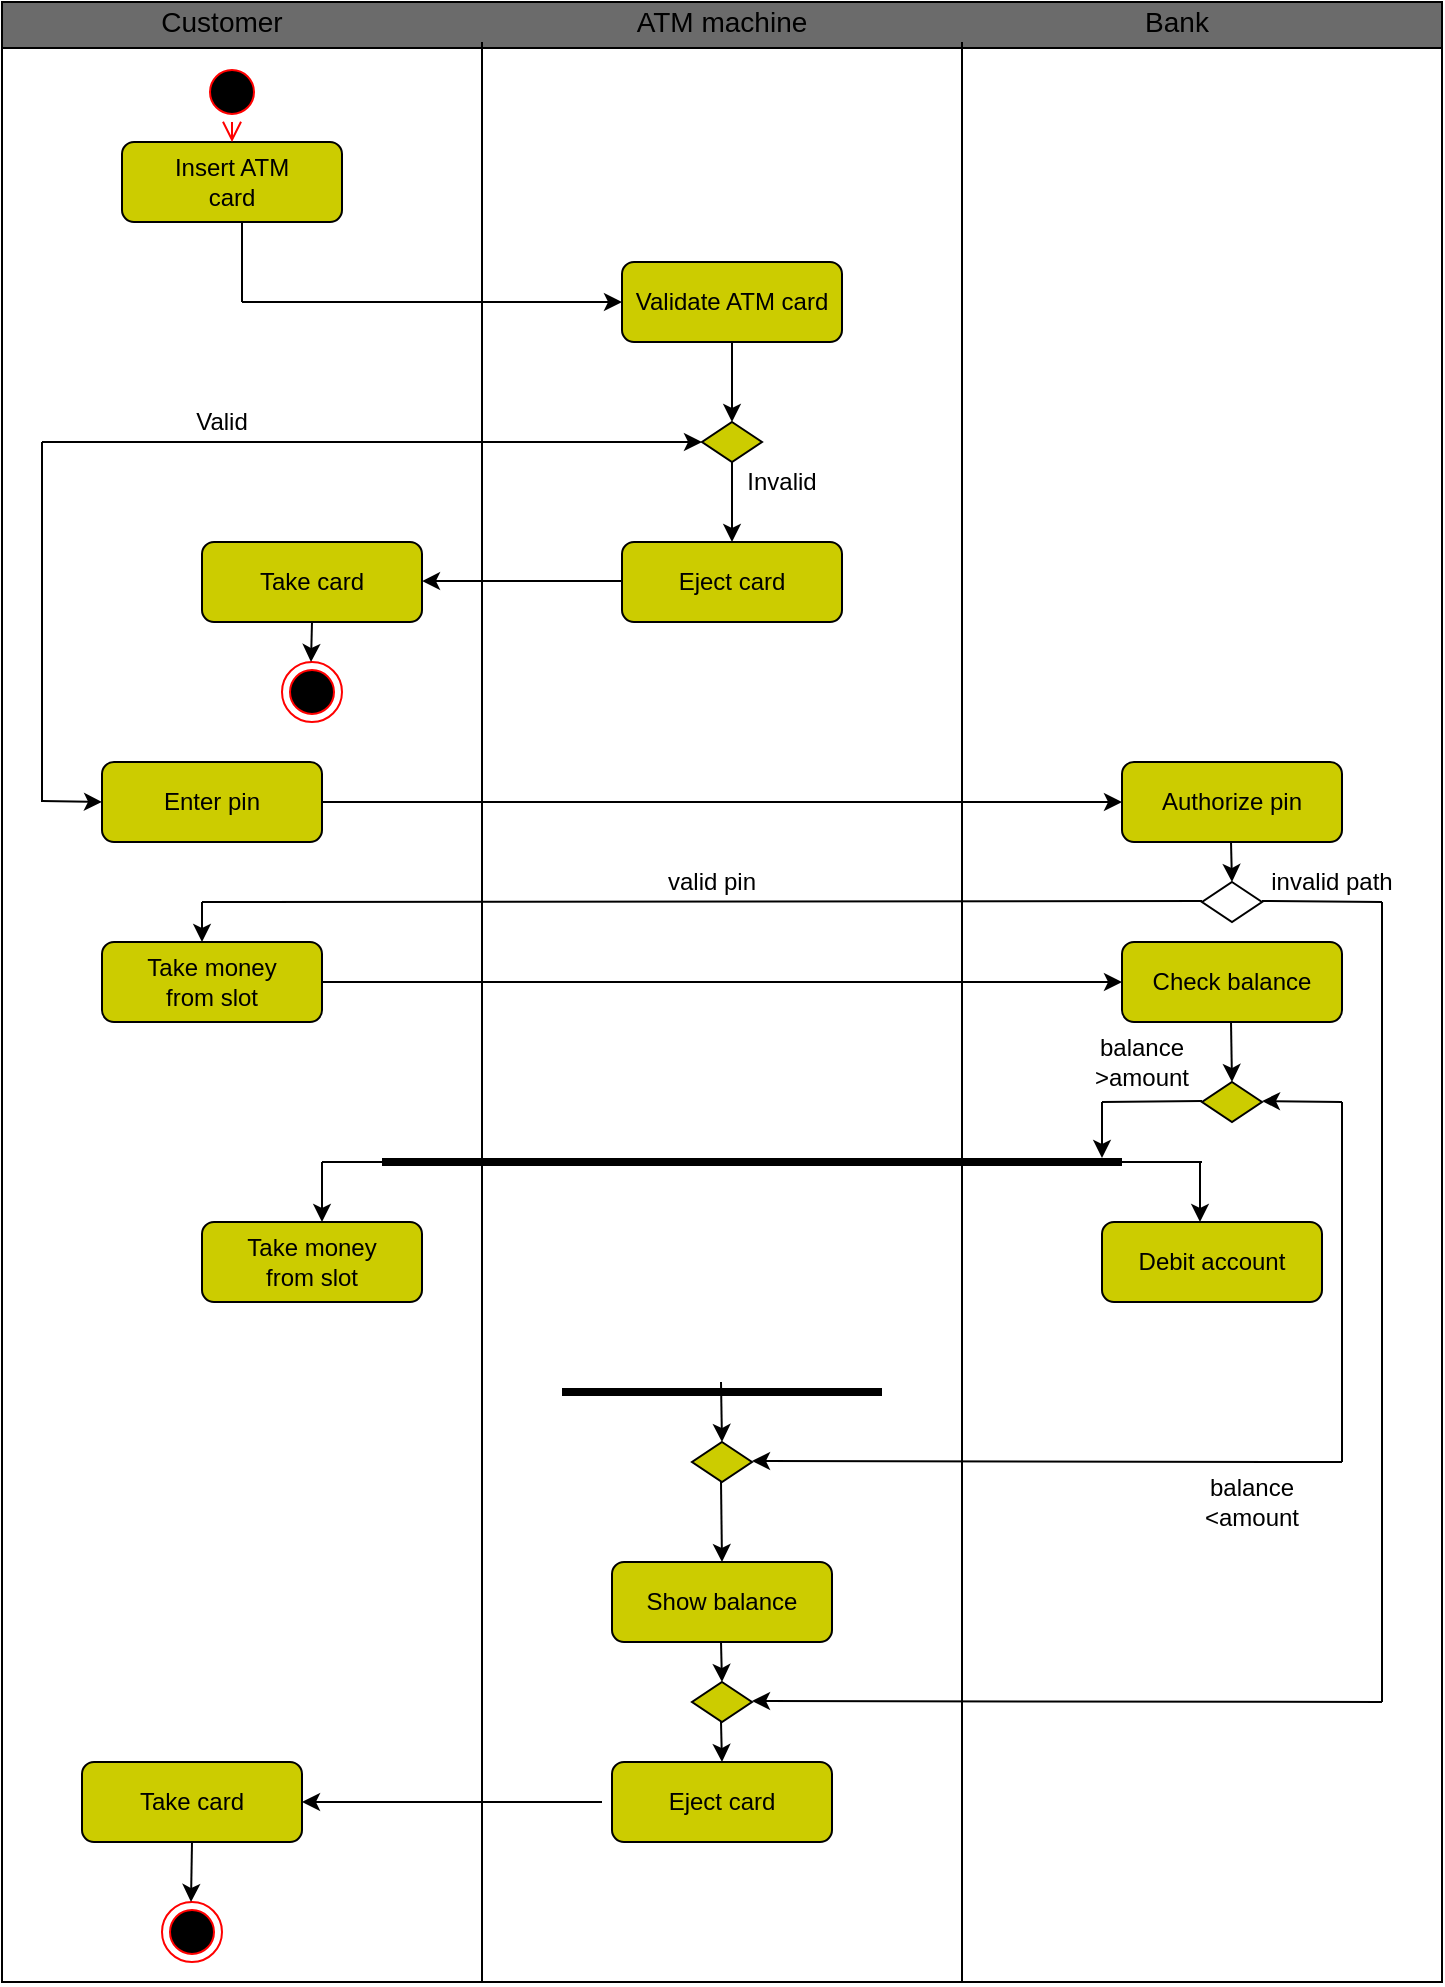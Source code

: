 <mxfile version="15.0.4" type="device"><diagram id="IvaOfOUlAJvwUr5jxCfQ" name="Page-1"><mxGraphModel dx="1186" dy="645" grid="1" gridSize="10" guides="1" tooltips="1" connect="1" arrows="1" fold="1" page="1" pageScale="1" pageWidth="850" pageHeight="1100" math="0" shadow="0"><root><mxCell id="0"/><mxCell id="1" parent="0"/><mxCell id="OoZpqr3tdWDW-GK3X1rQ-3" value="" style="swimlane;fillColor=#6B6B6B;" parent="1" vertex="1"><mxGeometry x="40" y="10" width="720" height="990" as="geometry"/></mxCell><mxCell id="OoZpqr3tdWDW-GK3X1rQ-4" value="" style="endArrow=none;html=1;" parent="OoZpqr3tdWDW-GK3X1rQ-3" edge="1"><mxGeometry width="50" height="50" relative="1" as="geometry"><mxPoint x="240" y="990" as="sourcePoint"/><mxPoint x="240" y="20" as="targetPoint"/></mxGeometry></mxCell><mxCell id="OoZpqr3tdWDW-GK3X1rQ-5" value="" style="endArrow=none;html=1;" parent="OoZpqr3tdWDW-GK3X1rQ-3" edge="1"><mxGeometry width="50" height="50" relative="1" as="geometry"><mxPoint x="480" y="990" as="sourcePoint"/><mxPoint x="480" y="20" as="targetPoint"/></mxGeometry></mxCell><mxCell id="OoZpqr3tdWDW-GK3X1rQ-6" value="Insert ATM&lt;br&gt;card" style="rounded=1;whiteSpace=wrap;html=1;fillColor=#CCCC00;" parent="OoZpqr3tdWDW-GK3X1rQ-3" vertex="1"><mxGeometry x="60" y="70" width="110" height="40" as="geometry"/></mxCell><mxCell id="OoZpqr3tdWDW-GK3X1rQ-7" value="Take card" style="rounded=1;whiteSpace=wrap;html=1;fillColor=#CCCC00;" parent="OoZpqr3tdWDW-GK3X1rQ-3" vertex="1"><mxGeometry x="100" y="270" width="110" height="40" as="geometry"/></mxCell><mxCell id="OoZpqr3tdWDW-GK3X1rQ-8" value="Enter pin" style="rounded=1;whiteSpace=wrap;html=1;fillColor=#CCCC00;" parent="OoZpqr3tdWDW-GK3X1rQ-3" vertex="1"><mxGeometry x="50" y="380" width="110" height="40" as="geometry"/></mxCell><mxCell id="OoZpqr3tdWDW-GK3X1rQ-9" value="Take money&lt;br&gt;from slot" style="rounded=1;whiteSpace=wrap;html=1;fillColor=#CCCC00;" parent="OoZpqr3tdWDW-GK3X1rQ-3" vertex="1"><mxGeometry x="50" y="470" width="110" height="40" as="geometry"/></mxCell><mxCell id="OoZpqr3tdWDW-GK3X1rQ-10" value="Take money&lt;br&gt;from slot" style="rounded=1;whiteSpace=wrap;html=1;fillColor=#CCCC00;" parent="OoZpqr3tdWDW-GK3X1rQ-3" vertex="1"><mxGeometry x="100" y="610" width="110" height="40" as="geometry"/></mxCell><mxCell id="OoZpqr3tdWDW-GK3X1rQ-11" value="Take card" style="rounded=1;whiteSpace=wrap;html=1;fillColor=#CCCC00;" parent="OoZpqr3tdWDW-GK3X1rQ-3" vertex="1"><mxGeometry x="40" y="880" width="110" height="40" as="geometry"/></mxCell><mxCell id="OoZpqr3tdWDW-GK3X1rQ-13" value="Validate ATM card" style="rounded=1;whiteSpace=wrap;html=1;fillColor=#CCCC00;" parent="OoZpqr3tdWDW-GK3X1rQ-3" vertex="1"><mxGeometry x="310" y="130" width="110" height="40" as="geometry"/></mxCell><mxCell id="OoZpqr3tdWDW-GK3X1rQ-14" value="Eject card" style="rounded=1;whiteSpace=wrap;html=1;fillColor=#CCCC00;" parent="OoZpqr3tdWDW-GK3X1rQ-3" vertex="1"><mxGeometry x="310" y="270" width="110" height="40" as="geometry"/></mxCell><mxCell id="OoZpqr3tdWDW-GK3X1rQ-15" value="Eject card" style="rounded=1;whiteSpace=wrap;html=1;fillColor=#CCCC00;" parent="OoZpqr3tdWDW-GK3X1rQ-3" vertex="1"><mxGeometry x="305" y="880" width="110" height="40" as="geometry"/></mxCell><mxCell id="OoZpqr3tdWDW-GK3X1rQ-16" value="Show balance" style="rounded=1;whiteSpace=wrap;html=1;fillColor=#CCCC00;" parent="OoZpqr3tdWDW-GK3X1rQ-3" vertex="1"><mxGeometry x="305" y="780" width="110" height="40" as="geometry"/></mxCell><mxCell id="OoZpqr3tdWDW-GK3X1rQ-17" value="Authorize pin" style="rounded=1;whiteSpace=wrap;html=1;fillColor=#CCCC00;" parent="OoZpqr3tdWDW-GK3X1rQ-3" vertex="1"><mxGeometry x="560" y="380" width="110" height="40" as="geometry"/></mxCell><mxCell id="OoZpqr3tdWDW-GK3X1rQ-18" value="Check balance" style="rounded=1;whiteSpace=wrap;html=1;fillColor=#CCCC00;" parent="OoZpqr3tdWDW-GK3X1rQ-3" vertex="1"><mxGeometry x="560" y="470" width="110" height="40" as="geometry"/></mxCell><mxCell id="OoZpqr3tdWDW-GK3X1rQ-19" value="Debit account" style="rounded=1;whiteSpace=wrap;html=1;fillColor=#CCCC00;" parent="OoZpqr3tdWDW-GK3X1rQ-3" vertex="1"><mxGeometry x="550" y="610" width="110" height="40" as="geometry"/></mxCell><mxCell id="OoZpqr3tdWDW-GK3X1rQ-20" value="" style="rhombus;whiteSpace=wrap;html=1;fillColor=#CCCC00;" parent="OoZpqr3tdWDW-GK3X1rQ-3" vertex="1"><mxGeometry x="350" y="210" width="30" height="20" as="geometry"/></mxCell><mxCell id="OoZpqr3tdWDW-GK3X1rQ-23" value="" style="endArrow=classic;html=1;entryX=1;entryY=0.488;entryDx=0;entryDy=0;entryPerimeter=0;" parent="OoZpqr3tdWDW-GK3X1rQ-3" target="OoZpqr3tdWDW-GK3X1rQ-7" edge="1"><mxGeometry width="50" height="50" relative="1" as="geometry"><mxPoint x="310" y="289.5" as="sourcePoint"/><mxPoint x="240" y="289.5" as="targetPoint"/></mxGeometry></mxCell><mxCell id="OoZpqr3tdWDW-GK3X1rQ-24" value="" style="endArrow=classic;html=1;exitX=1;exitY=0.5;exitDx=0;exitDy=0;entryX=0;entryY=0.5;entryDx=0;entryDy=0;" parent="OoZpqr3tdWDW-GK3X1rQ-3" source="OoZpqr3tdWDW-GK3X1rQ-8" target="OoZpqr3tdWDW-GK3X1rQ-17" edge="1"><mxGeometry width="50" height="50" relative="1" as="geometry"><mxPoint x="300" y="430" as="sourcePoint"/><mxPoint x="350" y="380" as="targetPoint"/></mxGeometry></mxCell><mxCell id="OoZpqr3tdWDW-GK3X1rQ-26" value="" style="endArrow=classic;html=1;exitX=0.5;exitY=1;exitDx=0;exitDy=0;" parent="OoZpqr3tdWDW-GK3X1rQ-3" source="OoZpqr3tdWDW-GK3X1rQ-13" edge="1"><mxGeometry width="50" height="50" relative="1" as="geometry"><mxPoint x="360" y="170" as="sourcePoint"/><mxPoint x="365" y="210" as="targetPoint"/></mxGeometry></mxCell><mxCell id="OoZpqr3tdWDW-GK3X1rQ-28" value="" style="rhombus;whiteSpace=wrap;html=1;" parent="OoZpqr3tdWDW-GK3X1rQ-3" vertex="1"><mxGeometry x="600" y="440" width="30" height="20" as="geometry"/></mxCell><mxCell id="OoZpqr3tdWDW-GK3X1rQ-29" value="" style="endArrow=classic;html=1;" parent="OoZpqr3tdWDW-GK3X1rQ-3" edge="1"><mxGeometry width="50" height="50" relative="1" as="geometry"><mxPoint x="614.5" y="420" as="sourcePoint"/><mxPoint x="615" y="440" as="targetPoint"/></mxGeometry></mxCell><mxCell id="OoZpqr3tdWDW-GK3X1rQ-30" value="" style="rhombus;whiteSpace=wrap;html=1;fillColor=#CCCC00;" parent="OoZpqr3tdWDW-GK3X1rQ-3" vertex="1"><mxGeometry x="600" y="540" width="30" height="20" as="geometry"/></mxCell><mxCell id="OoZpqr3tdWDW-GK3X1rQ-31" value="" style="endArrow=classic;html=1;" parent="OoZpqr3tdWDW-GK3X1rQ-3" edge="1"><mxGeometry width="50" height="50" relative="1" as="geometry"><mxPoint x="614.5" y="510" as="sourcePoint"/><mxPoint x="615" y="540" as="targetPoint"/></mxGeometry></mxCell><mxCell id="OoZpqr3tdWDW-GK3X1rQ-36" value="" style="endArrow=none;html=1;" parent="OoZpqr3tdWDW-GK3X1rQ-3" edge="1"><mxGeometry width="50" height="50" relative="1" as="geometry"><mxPoint x="160" y="580" as="sourcePoint"/><mxPoint x="200" y="580" as="targetPoint"/></mxGeometry></mxCell><mxCell id="OoZpqr3tdWDW-GK3X1rQ-38" value="" style="endArrow=classic;html=1;" parent="OoZpqr3tdWDW-GK3X1rQ-3" edge="1"><mxGeometry width="50" height="50" relative="1" as="geometry"><mxPoint x="160" y="580" as="sourcePoint"/><mxPoint x="160" y="610" as="targetPoint"/></mxGeometry></mxCell><mxCell id="OoZpqr3tdWDW-GK3X1rQ-39" value="" style="endArrow=classic;html=1;" parent="OoZpqr3tdWDW-GK3X1rQ-3" edge="1"><mxGeometry width="50" height="50" relative="1" as="geometry"><mxPoint x="599" y="580" as="sourcePoint"/><mxPoint x="599" y="610" as="targetPoint"/></mxGeometry></mxCell><mxCell id="OoZpqr3tdWDW-GK3X1rQ-40" value="" style="endArrow=none;html=1;" parent="OoZpqr3tdWDW-GK3X1rQ-3" edge="1"><mxGeometry width="50" height="50" relative="1" as="geometry"><mxPoint x="540" y="580" as="sourcePoint"/><mxPoint x="600" y="580" as="targetPoint"/></mxGeometry></mxCell><mxCell id="OoZpqr3tdWDW-GK3X1rQ-41" value="" style="rhombus;whiteSpace=wrap;html=1;fillColor=#CCCC00;" parent="OoZpqr3tdWDW-GK3X1rQ-3" vertex="1"><mxGeometry x="345" y="720" width="30" height="20" as="geometry"/></mxCell><mxCell id="OoZpqr3tdWDW-GK3X1rQ-42" value="" style="rhombus;whiteSpace=wrap;html=1;fillColor=#CCCC00;" parent="OoZpqr3tdWDW-GK3X1rQ-3" vertex="1"><mxGeometry x="345" y="840" width="30" height="20" as="geometry"/></mxCell><mxCell id="OoZpqr3tdWDW-GK3X1rQ-43" value="" style="endArrow=classic;html=1;" parent="OoZpqr3tdWDW-GK3X1rQ-3" edge="1"><mxGeometry width="50" height="50" relative="1" as="geometry"><mxPoint x="359.5" y="690" as="sourcePoint"/><mxPoint x="360" y="720" as="targetPoint"/></mxGeometry></mxCell><mxCell id="OoZpqr3tdWDW-GK3X1rQ-44" value="" style="endArrow=classic;html=1;" parent="OoZpqr3tdWDW-GK3X1rQ-3" edge="1"><mxGeometry width="50" height="50" relative="1" as="geometry"><mxPoint x="359.5" y="740" as="sourcePoint"/><mxPoint x="360" y="780" as="targetPoint"/></mxGeometry></mxCell><mxCell id="OoZpqr3tdWDW-GK3X1rQ-45" value="" style="endArrow=classic;html=1;" parent="OoZpqr3tdWDW-GK3X1rQ-3" edge="1"><mxGeometry width="50" height="50" relative="1" as="geometry"><mxPoint x="359.5" y="820" as="sourcePoint"/><mxPoint x="360" y="840" as="targetPoint"/></mxGeometry></mxCell><mxCell id="OoZpqr3tdWDW-GK3X1rQ-46" value="" style="endArrow=classic;html=1;" parent="OoZpqr3tdWDW-GK3X1rQ-3" edge="1"><mxGeometry width="50" height="50" relative="1" as="geometry"><mxPoint x="359.5" y="860" as="sourcePoint"/><mxPoint x="360" y="880" as="targetPoint"/></mxGeometry></mxCell><mxCell id="OoZpqr3tdWDW-GK3X1rQ-48" value="" style="endArrow=none;html=1;" parent="OoZpqr3tdWDW-GK3X1rQ-3" edge="1"><mxGeometry width="50" height="50" relative="1" as="geometry"><mxPoint x="100" y="450" as="sourcePoint"/><mxPoint x="600" y="449.5" as="targetPoint"/></mxGeometry></mxCell><mxCell id="OoZpqr3tdWDW-GK3X1rQ-50" value="" style="endArrow=none;html=1;" parent="OoZpqr3tdWDW-GK3X1rQ-3" edge="1"><mxGeometry width="50" height="50" relative="1" as="geometry"><mxPoint x="630" y="449.5" as="sourcePoint"/><mxPoint x="690" y="450" as="targetPoint"/></mxGeometry></mxCell><mxCell id="OoZpqr3tdWDW-GK3X1rQ-53" value="" style="endArrow=classic;html=1;" parent="OoZpqr3tdWDW-GK3X1rQ-3" edge="1"><mxGeometry width="50" height="50" relative="1" as="geometry"><mxPoint x="690" y="850" as="sourcePoint"/><mxPoint x="375" y="849.5" as="targetPoint"/></mxGeometry></mxCell><mxCell id="OoZpqr3tdWDW-GK3X1rQ-54" value="" style="endArrow=classic;html=1;" parent="OoZpqr3tdWDW-GK3X1rQ-3" edge="1"><mxGeometry width="50" height="50" relative="1" as="geometry"><mxPoint x="670" y="550" as="sourcePoint"/><mxPoint x="630" y="549.5" as="targetPoint"/></mxGeometry></mxCell><mxCell id="OoZpqr3tdWDW-GK3X1rQ-55" value="" style="endArrow=none;html=1;" parent="OoZpqr3tdWDW-GK3X1rQ-3" edge="1"><mxGeometry width="50" height="50" relative="1" as="geometry"><mxPoint x="670" y="730" as="sourcePoint"/><mxPoint x="670" y="550" as="targetPoint"/></mxGeometry></mxCell><mxCell id="OoZpqr3tdWDW-GK3X1rQ-56" value="" style="endArrow=classic;html=1;" parent="OoZpqr3tdWDW-GK3X1rQ-3" edge="1"><mxGeometry width="50" height="50" relative="1" as="geometry"><mxPoint x="670" y="730" as="sourcePoint"/><mxPoint x="375" y="729.5" as="targetPoint"/></mxGeometry></mxCell><mxCell id="OoZpqr3tdWDW-GK3X1rQ-58" value="" style="endArrow=none;html=1;" parent="OoZpqr3tdWDW-GK3X1rQ-3" edge="1"><mxGeometry width="50" height="50" relative="1" as="geometry"><mxPoint x="20" y="400" as="sourcePoint"/><mxPoint x="20" y="220" as="targetPoint"/></mxGeometry></mxCell><mxCell id="OoZpqr3tdWDW-GK3X1rQ-59" value="" style="endArrow=classic;html=1;" parent="OoZpqr3tdWDW-GK3X1rQ-3" edge="1"><mxGeometry width="50" height="50" relative="1" as="geometry"><mxPoint x="20" y="399.5" as="sourcePoint"/><mxPoint x="50" y="400" as="targetPoint"/></mxGeometry></mxCell><mxCell id="OoZpqr3tdWDW-GK3X1rQ-60" value="" style="ellipse;html=1;shape=startState;fillColor=#000000;strokeColor=#ff0000;" parent="OoZpqr3tdWDW-GK3X1rQ-3" vertex="1"><mxGeometry x="100" y="30" width="30" height="30" as="geometry"/></mxCell><mxCell id="OoZpqr3tdWDW-GK3X1rQ-61" value="" style="edgeStyle=orthogonalEdgeStyle;html=1;verticalAlign=bottom;endArrow=open;endSize=8;strokeColor=#ff0000;" parent="OoZpqr3tdWDW-GK3X1rQ-3" source="OoZpqr3tdWDW-GK3X1rQ-60" edge="1"><mxGeometry relative="1" as="geometry"><mxPoint x="115" y="70" as="targetPoint"/></mxGeometry></mxCell><mxCell id="OoZpqr3tdWDW-GK3X1rQ-62" value="" style="ellipse;html=1;shape=endState;fillColor=#000000;strokeColor=#ff0000;" parent="OoZpqr3tdWDW-GK3X1rQ-3" vertex="1"><mxGeometry x="140" y="330" width="30" height="30" as="geometry"/></mxCell><mxCell id="OoZpqr3tdWDW-GK3X1rQ-63" value="" style="endArrow=classic;html=1;" parent="OoZpqr3tdWDW-GK3X1rQ-3" edge="1"><mxGeometry width="50" height="50" relative="1" as="geometry"><mxPoint x="155" y="310" as="sourcePoint"/><mxPoint x="154.5" y="330" as="targetPoint"/></mxGeometry></mxCell><mxCell id="OoZpqr3tdWDW-GK3X1rQ-64" value="" style="endArrow=classic;html=1;exitX=1;exitY=0.5;exitDx=0;exitDy=0;entryX=0;entryY=0.5;entryDx=0;entryDy=0;" parent="OoZpqr3tdWDW-GK3X1rQ-3" source="OoZpqr3tdWDW-GK3X1rQ-9" target="OoZpqr3tdWDW-GK3X1rQ-18" edge="1"><mxGeometry width="50" height="50" relative="1" as="geometry"><mxPoint x="300" y="580" as="sourcePoint"/><mxPoint x="350" y="530" as="targetPoint"/></mxGeometry></mxCell><mxCell id="OoZpqr3tdWDW-GK3X1rQ-65" value="" style="endArrow=none;html=1;" parent="OoZpqr3tdWDW-GK3X1rQ-3" edge="1"><mxGeometry width="50" height="50" relative="1" as="geometry"><mxPoint x="550" y="550" as="sourcePoint"/><mxPoint x="600" y="549.5" as="targetPoint"/></mxGeometry></mxCell><mxCell id="OoZpqr3tdWDW-GK3X1rQ-66" value="" style="endArrow=classic;html=1;" parent="OoZpqr3tdWDW-GK3X1rQ-3" target="OoZpqr3tdWDW-GK3X1rQ-33" edge="1"><mxGeometry width="50" height="50" relative="1" as="geometry"><mxPoint x="550" y="550" as="sourcePoint"/><mxPoint x="540" y="600" as="targetPoint"/></mxGeometry></mxCell><mxCell id="OoZpqr3tdWDW-GK3X1rQ-71" value="balance&lt;br&gt;&amp;gt;amount" style="text;html=1;strokeColor=none;fillColor=none;align=center;verticalAlign=middle;whiteSpace=wrap;rounded=0;" parent="OoZpqr3tdWDW-GK3X1rQ-3" vertex="1"><mxGeometry x="540" y="520" width="60" height="20" as="geometry"/></mxCell><mxCell id="OoZpqr3tdWDW-GK3X1rQ-72" value="balance&lt;br&gt;&amp;lt;amount" style="text;html=1;strokeColor=none;fillColor=none;align=center;verticalAlign=middle;whiteSpace=wrap;rounded=0;" parent="OoZpqr3tdWDW-GK3X1rQ-3" vertex="1"><mxGeometry x="600" y="740" width="50" height="20" as="geometry"/></mxCell><mxCell id="OoZpqr3tdWDW-GK3X1rQ-73" value="" style="ellipse;html=1;shape=endState;fillColor=#000000;strokeColor=#ff0000;" parent="OoZpqr3tdWDW-GK3X1rQ-3" vertex="1"><mxGeometry x="80" y="950" width="30" height="30" as="geometry"/></mxCell><mxCell id="OoZpqr3tdWDW-GK3X1rQ-74" value="" style="endArrow=classic;html=1;" parent="OoZpqr3tdWDW-GK3X1rQ-3" edge="1"><mxGeometry width="50" height="50" relative="1" as="geometry"><mxPoint x="95" y="920" as="sourcePoint"/><mxPoint x="94.5" y="950" as="targetPoint"/></mxGeometry></mxCell><mxCell id="OoZpqr3tdWDW-GK3X1rQ-75" value="Customer" style="text;html=1;strokeColor=none;fillColor=none;align=center;verticalAlign=middle;whiteSpace=wrap;rounded=0;fontSize=14;" parent="OoZpqr3tdWDW-GK3X1rQ-3" vertex="1"><mxGeometry x="70" width="80" height="20" as="geometry"/></mxCell><mxCell id="OoZpqr3tdWDW-GK3X1rQ-77" value="Bank" style="text;html=1;strokeColor=none;fillColor=none;align=center;verticalAlign=middle;whiteSpace=wrap;rounded=0;fontSize=14;" parent="OoZpqr3tdWDW-GK3X1rQ-3" vertex="1"><mxGeometry x="550" width="75" height="20" as="geometry"/></mxCell><mxCell id="OoZpqr3tdWDW-GK3X1rQ-21" value="" style="endArrow=none;html=1;" parent="1" edge="1"><mxGeometry width="50" height="50" relative="1" as="geometry"><mxPoint x="160" y="120" as="sourcePoint"/><mxPoint x="160" y="160" as="targetPoint"/></mxGeometry></mxCell><mxCell id="OoZpqr3tdWDW-GK3X1rQ-22" value="" style="endArrow=classic;html=1;entryX=0;entryY=0.5;entryDx=0;entryDy=0;" parent="1" target="OoZpqr3tdWDW-GK3X1rQ-13" edge="1"><mxGeometry width="50" height="50" relative="1" as="geometry"><mxPoint x="160" y="160" as="sourcePoint"/><mxPoint x="390" y="140" as="targetPoint"/></mxGeometry></mxCell><mxCell id="OoZpqr3tdWDW-GK3X1rQ-25" value="" style="endArrow=classic;html=1;entryX=1;entryY=0.5;entryDx=0;entryDy=0;" parent="1" target="OoZpqr3tdWDW-GK3X1rQ-11" edge="1"><mxGeometry width="50" height="50" relative="1" as="geometry"><mxPoint x="340" y="910" as="sourcePoint"/><mxPoint x="280" y="910" as="targetPoint"/></mxGeometry></mxCell><mxCell id="OoZpqr3tdWDW-GK3X1rQ-27" value="" style="endArrow=classic;html=1;entryX=0.5;entryY=0;entryDx=0;entryDy=0;" parent="1" target="OoZpqr3tdWDW-GK3X1rQ-14" edge="1"><mxGeometry width="50" height="50" relative="1" as="geometry"><mxPoint x="405" y="240" as="sourcePoint"/><mxPoint x="425" y="290" as="targetPoint"/></mxGeometry></mxCell><mxCell id="OoZpqr3tdWDW-GK3X1rQ-33" value="" style="line;strokeWidth=4;html=1;perimeter=backbonePerimeter;points=[];outlineConnect=0;" parent="1" vertex="1"><mxGeometry x="230" y="580" width="370" height="20" as="geometry"/></mxCell><mxCell id="OoZpqr3tdWDW-GK3X1rQ-34" value="" style="line;strokeWidth=4;html=1;perimeter=backbonePerimeter;points=[];outlineConnect=0;" parent="1" vertex="1"><mxGeometry x="320" y="700" width="160" height="10" as="geometry"/></mxCell><mxCell id="OoZpqr3tdWDW-GK3X1rQ-49" value="" style="endArrow=classic;html=1;" parent="1" edge="1"><mxGeometry width="50" height="50" relative="1" as="geometry"><mxPoint x="140" y="460" as="sourcePoint"/><mxPoint x="140" y="480" as="targetPoint"/></mxGeometry></mxCell><mxCell id="OoZpqr3tdWDW-GK3X1rQ-51" value="" style="endArrow=none;html=1;" parent="1" edge="1"><mxGeometry width="50" height="50" relative="1" as="geometry"><mxPoint x="730" y="860" as="sourcePoint"/><mxPoint x="730" y="460" as="targetPoint"/></mxGeometry></mxCell><mxCell id="OoZpqr3tdWDW-GK3X1rQ-57" value="" style="endArrow=classic;html=1;" parent="1" edge="1"><mxGeometry width="50" height="50" relative="1" as="geometry"><mxPoint x="60" y="230" as="sourcePoint"/><mxPoint x="390" y="230" as="targetPoint"/></mxGeometry></mxCell><mxCell id="OoZpqr3tdWDW-GK3X1rQ-67" value="Valid" style="text;html=1;strokeColor=none;fillColor=none;align=center;verticalAlign=middle;whiteSpace=wrap;rounded=0;" parent="1" vertex="1"><mxGeometry x="130" y="210" width="40" height="20" as="geometry"/></mxCell><mxCell id="OoZpqr3tdWDW-GK3X1rQ-68" value="Invalid" style="text;html=1;strokeColor=none;fillColor=none;align=center;verticalAlign=middle;whiteSpace=wrap;rounded=0;" parent="1" vertex="1"><mxGeometry x="410" y="240" width="40" height="20" as="geometry"/></mxCell><mxCell id="OoZpqr3tdWDW-GK3X1rQ-69" value="valid pin" style="text;html=1;strokeColor=none;fillColor=none;align=center;verticalAlign=middle;whiteSpace=wrap;rounded=0;" parent="1" vertex="1"><mxGeometry x="350" y="440" width="90" height="20" as="geometry"/></mxCell><mxCell id="OoZpqr3tdWDW-GK3X1rQ-70" value="invalid path" style="text;html=1;strokeColor=none;fillColor=none;align=center;verticalAlign=middle;whiteSpace=wrap;rounded=0;" parent="1" vertex="1"><mxGeometry x="650" y="440" width="110" height="20" as="geometry"/></mxCell><mxCell id="OoZpqr3tdWDW-GK3X1rQ-76" value="ATM machine" style="text;html=1;strokeColor=none;fillColor=none;align=center;verticalAlign=middle;whiteSpace=wrap;rounded=0;fontSize=14;" parent="1" vertex="1"><mxGeometry x="345" y="10" width="110" height="20" as="geometry"/></mxCell></root></mxGraphModel></diagram></mxfile>